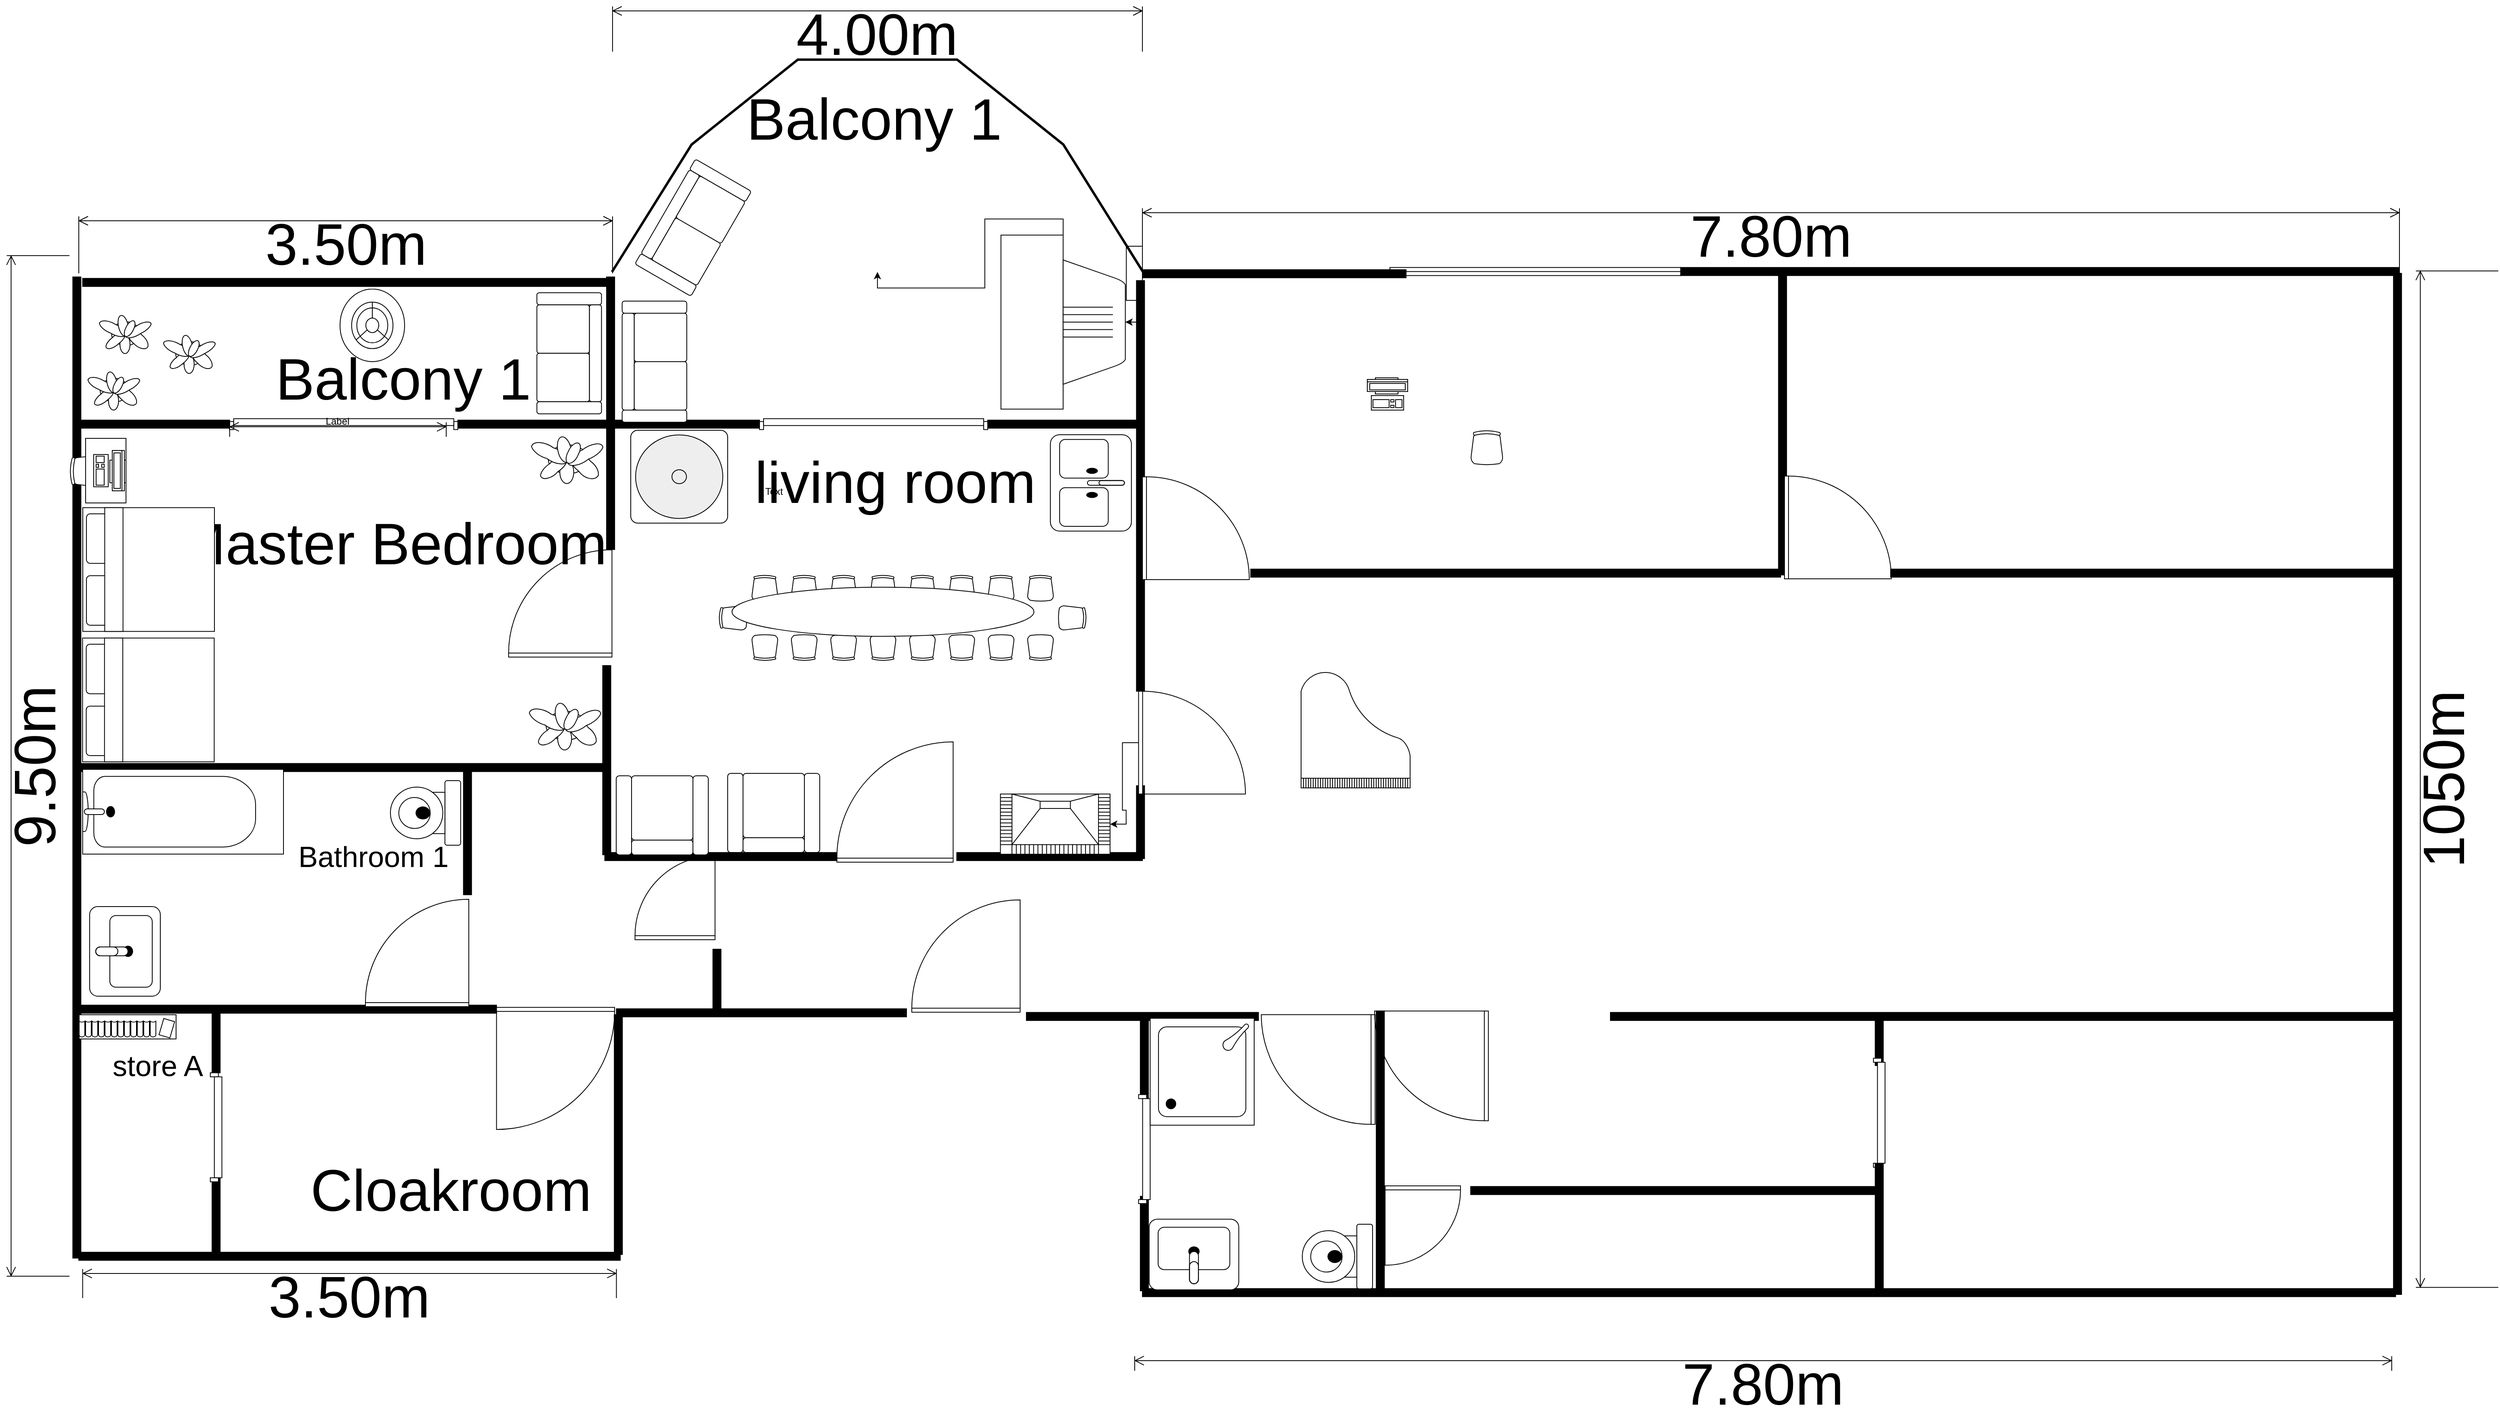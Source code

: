 <mxfile version="25.0.3">
  <diagram name="Page-1" id="38b20595-45e3-9b7f-d5ca-b57f44c5b66d">
    <mxGraphModel dx="2656" dy="1931" grid="1" gridSize="10" guides="1" tooltips="1" connect="1" arrows="1" fold="1" page="1" pageScale="1" pageWidth="1654" pageHeight="1169" background="none" math="0" shadow="0">
      <root>
        <mxCell id="0" />
        <mxCell id="1" parent="0" />
        <mxCell id="irirqcRPf4TgTm30CbJB-14" value="" style="verticalLabelPosition=bottom;html=1;verticalAlign=top;align=center;shape=mxgraph.floorplan.wall;fillColor=strokeColor;direction=south;container=0;" parent="1" vertex="1">
          <mxGeometry x="1618.765" y="1779.596" width="4.789" height="508.652" as="geometry" />
        </mxCell>
        <mxCell id="irirqcRPf4TgTm30CbJB-15" value="" style="verticalLabelPosition=bottom;html=1;verticalAlign=top;align=center;shape=mxgraph.floorplan.wall;fillColor=strokeColor;container=0;" parent="1" vertex="1">
          <mxGeometry x="306.562" y="1955.148" width="186.773" height="4.501" as="geometry" />
        </mxCell>
        <mxCell id="irirqcRPf4TgTm30CbJB-16" value="" style="verticalLabelPosition=bottom;html=1;verticalAlign=top;align=center;shape=mxgraph.floorplan.wall;fillColor=strokeColor;direction=south;container=0;" parent="1" vertex="1">
          <mxGeometry x="972.242" y="2688.868" width="4.789" height="297.089" as="geometry" />
        </mxCell>
        <mxCell id="irirqcRPf4TgTm30CbJB-17" value="" style="verticalLabelPosition=bottom;html=1;verticalAlign=top;align=center;shape=mxgraph.floorplan.doorLeft;aspect=fixed;direction=west;container=0;" parent="1" vertex="1">
          <mxGeometry x="838.772" y="2109.984" width="127.966" height="135.966" as="geometry" />
        </mxCell>
        <mxCell id="irirqcRPf4TgTm30CbJB-18" value="" style="verticalLabelPosition=bottom;html=1;verticalAlign=top;align=center;shape=mxgraph.floorplan.wall;fillColor=strokeColor;direction=south;container=0;" parent="1" vertex="1">
          <mxGeometry x="957.874" y="2256.459" width="4.789" height="130.818" as="geometry" />
        </mxCell>
        <mxCell id="irirqcRPf4TgTm30CbJB-19" value="" style="verticalLabelPosition=bottom;html=1;verticalAlign=top;align=center;shape=mxgraph.floorplan.wall;fillColor=strokeColor;container=0;" parent="1" vertex="1">
          <mxGeometry x="306.562" y="2380.526" width="651.313" height="4.501" as="geometry" />
        </mxCell>
        <mxCell id="irirqcRPf4TgTm30CbJB-20" value="" style="verticalLabelPosition=bottom;html=1;verticalAlign=top;align=center;shape=mxgraph.floorplan.wall;fillColor=strokeColor;container=0;" parent="1" vertex="1">
          <mxGeometry x="306.562" y="2679.865" width="517.219" height="4.501" as="geometry" />
        </mxCell>
        <mxCell id="irirqcRPf4TgTm30CbJB-21" value="" style="verticalLabelPosition=bottom;html=1;verticalAlign=top;align=center;shape=mxgraph.floorplan.wall;fillColor=strokeColor;direction=south;container=0;" parent="1" vertex="1">
          <mxGeometry x="785.468" y="2385.027" width="4.789" height="155.296" as="geometry" />
        </mxCell>
        <mxCell id="irirqcRPf4TgTm30CbJB-23" value="" style="verticalLabelPosition=bottom;html=1;verticalAlign=top;align=center;shape=mxgraph.floorplan.doorLeft;aspect=fixed;direction=west;container=0;" parent="1" vertex="1">
          <mxGeometry x="661.506" y="2543.001" width="127.966" height="135.966" as="geometry" />
        </mxCell>
        <mxCell id="irirqcRPf4TgTm30CbJB-24" value="" style="verticalLabelPosition=bottom;html=1;verticalAlign=top;align=center;shape=mxgraph.floorplan.wall;fillColor=strokeColor;direction=south;container=0;" parent="1" vertex="1">
          <mxGeometry x="957.874" y="2387.278" width="4.789" height="103.531" as="geometry" />
        </mxCell>
        <mxCell id="irirqcRPf4TgTm30CbJB-25" value="" style="verticalLabelPosition=bottom;html=1;verticalAlign=top;align=center;shape=mxgraph.floorplan.wall;fillColor=strokeColor;direction=south;container=0;" parent="1" vertex="1">
          <mxGeometry x="962.663" y="1959.65" width="4.789" height="153.046" as="geometry" />
        </mxCell>
        <mxCell id="irirqcRPf4TgTm30CbJB-26" value="" style="verticalLabelPosition=bottom;html=1;verticalAlign=top;align=center;shape=mxgraph.floorplan.doorLeft;aspect=fixed;direction=east;container=0;" parent="1" vertex="1">
          <mxGeometry x="823.78" y="2679.87" width="146.22" height="155.36" as="geometry" />
        </mxCell>
        <mxCell id="irirqcRPf4TgTm30CbJB-27" value="" style="verticalLabelPosition=bottom;html=1;verticalAlign=top;align=center;shape=mxgraph.floorplan.wall;fillColor=strokeColor;direction=south;container=0;" parent="1" vertex="1">
          <mxGeometry x="474.179" y="2679.865" width="4.789" height="81.024" as="geometry" />
        </mxCell>
        <mxCell id="irirqcRPf4TgTm30CbJB-29" value="" style="verticalLabelPosition=bottom;html=1;verticalAlign=top;align=center;shape=mxgraph.floorplan.wall;fillColor=strokeColor;direction=south;container=0;" parent="1" vertex="1">
          <mxGeometry x="474.179" y="2891.429" width="4.789" height="93.543" as="geometry" />
        </mxCell>
        <mxCell id="irirqcRPf4TgTm30CbJB-30" value="" style="verticalLabelPosition=bottom;html=1;verticalAlign=top;align=center;shape=mxgraph.floorplan.wall;fillColor=strokeColor;container=0;" parent="1" vertex="1">
          <mxGeometry x="775.89" y="1955.148" width="186.773" height="4.501" as="geometry" />
        </mxCell>
        <mxCell id="irirqcRPf4TgTm30CbJB-32" value="" style="verticalLabelPosition=bottom;html=1;verticalAlign=top;align=center;shape=mxgraph.floorplan.doorOverhead;container=0;" parent="1" vertex="1">
          <mxGeometry x="493.335" y="1950.647" width="282.555" height="13.504" as="geometry" />
        </mxCell>
        <mxCell id="irirqcRPf4TgTm30CbJB-33" value="" style="verticalLabelPosition=bottom;html=1;verticalAlign=top;align=center;shape=mxgraph.floorplan.doorOverhead;direction=south;container=0;" parent="1" vertex="1">
          <mxGeometry x="469.39" y="2760.889" width="14.367" height="135.04" as="geometry" />
        </mxCell>
        <mxCell id="irirqcRPf4TgTm30CbJB-34" value="" style="verticalLabelPosition=bottom;html=1;verticalAlign=top;align=center;shape=mxgraph.floorplan.wall;fillColor=strokeColor;container=0;" parent="1" vertex="1">
          <mxGeometry x="962.663" y="1955.148" width="186.773" height="4.501" as="geometry" />
        </mxCell>
        <mxCell id="irirqcRPf4TgTm30CbJB-35" value="" style="verticalLabelPosition=bottom;html=1;verticalAlign=top;align=center;shape=mxgraph.floorplan.wall;fillColor=strokeColor;container=0;" parent="1" vertex="1">
          <mxGeometry x="1431.992" y="1955.148" width="186.773" height="4.501" as="geometry" />
        </mxCell>
        <mxCell id="irirqcRPf4TgTm30CbJB-36" value="" style="verticalLabelPosition=bottom;html=1;verticalAlign=top;align=center;shape=mxgraph.floorplan.doorOverhead;container=0;" parent="1" vertex="1">
          <mxGeometry x="1149.437" y="1950.647" width="282.555" height="13.504" as="geometry" />
        </mxCell>
        <mxCell id="irirqcRPf4TgTm30CbJB-37" value="" style="verticalLabelPosition=bottom;html=1;verticalAlign=top;align=center;shape=mxgraph.floorplan.wall;fillColor=strokeColor;container=0;" parent="1" vertex="1">
          <mxGeometry x="972.242" y="2684.367" width="359.18" height="4.501" as="geometry" />
        </mxCell>
        <mxCell id="irirqcRPf4TgTm30CbJB-38" value="" style="verticalLabelPosition=bottom;html=1;verticalAlign=top;align=center;shape=mxgraph.floorplan.wall;fillColor=strokeColor;container=0;" parent="1" vertex="1">
          <mxGeometry x="1757.648" y="2139.704" width="656.102" height="4.501" as="geometry" />
        </mxCell>
        <mxCell id="irirqcRPf4TgTm30CbJB-39" value="" style="verticalLabelPosition=bottom;html=1;verticalAlign=top;align=center;shape=mxgraph.floorplan.wall;fillColor=strokeColor;direction=south;container=0;" parent="1" vertex="1">
          <mxGeometry x="962.663" y="1775.094" width="4.789" height="189.057" as="geometry" />
        </mxCell>
        <mxCell id="irirqcRPf4TgTm30CbJB-43" value="" style="verticalLabelPosition=bottom;html=1;verticalAlign=top;align=center;shape=mxgraph.floorplan.doorLeft;aspect=fixed;direction=west;container=0;" parent="1" vertex="1">
          <mxGeometry x="1245.22" y="2347.04" width="143.96" height="152.96" as="geometry" />
        </mxCell>
        <mxCell id="irirqcRPf4TgTm30CbJB-45" value="" style="verticalLabelPosition=bottom;html=1;verticalAlign=top;align=center;shape=mxgraph.floorplan.wall;fillColor=strokeColor;direction=south;container=0;" parent="1" vertex="1">
          <mxGeometry x="1618.765" y="2405.283" width="4.789" height="90.306" as="geometry" />
        </mxCell>
        <mxCell id="irirqcRPf4TgTm30CbJB-46" value="" style="verticalLabelPosition=bottom;html=1;verticalAlign=top;align=center;shape=mxgraph.floorplan.wall;fillColor=strokeColor;container=0;" parent="1" vertex="1">
          <mxGeometry x="957.874" y="2490.809" width="287.344" height="4.501" as="geometry" />
        </mxCell>
        <mxCell id="irirqcRPf4TgTm30CbJB-47" value="" style="verticalLabelPosition=bottom;html=1;verticalAlign=top;align=center;shape=mxgraph.floorplan.wall;fillColor=strokeColor;container=0;" parent="1" vertex="1">
          <mxGeometry x="2203.031" y="2688.868" width="976.969" height="4.501" as="geometry" />
        </mxCell>
        <mxCell id="irirqcRPf4TgTm30CbJB-48" value="" style="verticalLabelPosition=bottom;html=1;verticalAlign=top;align=center;shape=mxgraph.floorplan.doorLeft;aspect=fixed;direction=west;container=0;" parent="1" vertex="1">
          <mxGeometry x="1338" y="2543.37" width="134.12" height="142.5" as="geometry" />
        </mxCell>
        <mxCell id="irirqcRPf4TgTm30CbJB-49" value="" style="verticalLabelPosition=bottom;html=1;verticalAlign=top;align=center;shape=mxgraph.floorplan.doorLeft;aspect=fixed;direction=north;container=0;" parent="1" vertex="1">
          <mxGeometry x="1623.55" y="2022.67" width="135.3" height="127.33" as="geometry" />
        </mxCell>
        <mxCell id="irirqcRPf4TgTm30CbJB-50" value="" style="verticalLabelPosition=bottom;html=1;verticalAlign=top;align=center;shape=mxgraph.floorplan.wall;fillColor=strokeColor;container=0;" parent="1" vertex="1">
          <mxGeometry x="1393.679" y="2490.809" width="229.875" height="4.501" as="geometry" />
        </mxCell>
        <mxCell id="irirqcRPf4TgTm30CbJB-51" value="" style="verticalLabelPosition=bottom;html=1;verticalAlign=top;align=center;shape=mxgraph.floorplan.wall;fillColor=strokeColor;direction=south;container=0;" parent="1" vertex="1">
          <mxGeometry x="1915.687" y="2684.367" width="4.789" height="351.105" as="geometry" />
        </mxCell>
        <mxCell id="irirqcRPf4TgTm30CbJB-53" value="" style="verticalLabelPosition=bottom;html=1;verticalAlign=top;align=center;shape=mxgraph.floorplan.wall;fillColor=strokeColor;direction=south;container=0;" parent="1" vertex="1">
          <mxGeometry x="1623.554" y="2693.369" width="4.789" height="99.03" as="geometry" />
        </mxCell>
        <mxCell id="irirqcRPf4TgTm30CbJB-54" value="" style="verticalLabelPosition=bottom;html=1;verticalAlign=top;align=center;shape=mxgraph.floorplan.wall;fillColor=strokeColor;direction=south;container=0;" parent="1" vertex="1">
          <mxGeometry x="1623.554" y="2913.935" width="4.789" height="117.035" as="geometry" />
        </mxCell>
        <mxCell id="irirqcRPf4TgTm30CbJB-56" value="" style="verticalLabelPosition=bottom;html=1;verticalAlign=top;align=center;shape=mxgraph.floorplan.doorOverhead;direction=south;container=0;" parent="1" vertex="1">
          <mxGeometry x="1618.765" y="2787.898" width="14.367" height="135.04" as="geometry" />
        </mxCell>
        <mxCell id="irirqcRPf4TgTm30CbJB-57" value="Label" style="shape=dimension;direction=west;whiteSpace=wrap;html=1;align=center;points=[];verticalAlign=top;spacingTop=-15;labelBackgroundColor=none;container=0;" parent="1" vertex="1">
          <mxGeometry x="493.335" y="1955.148" width="268.188" height="18.005" as="geometry" />
        </mxCell>
        <mxCell id="irirqcRPf4TgTm30CbJB-60" value="" style="verticalLabelPosition=bottom;html=1;verticalAlign=top;align=center;shape=mxgraph.floorplan.wall;fillColor=strokeColor;container=0;" parent="1" vertex="1">
          <mxGeometry x="1479.882" y="2688.868" width="287.344" height="4.501" as="geometry" />
        </mxCell>
        <mxCell id="irirqcRPf4TgTm30CbJB-61" value="" style="verticalLabelPosition=bottom;html=1;verticalAlign=top;align=center;shape=mxgraph.floorplan.wall;fillColor=strokeColor;direction=south;container=0;" parent="1" vertex="1">
          <mxGeometry x="2413.75" y="1770.593" width="4.789" height="373.612" as="geometry" />
        </mxCell>
        <mxCell id="irirqcRPf4TgTm30CbJB-62" value="" style="verticalLabelPosition=bottom;html=1;verticalAlign=top;align=center;shape=mxgraph.floorplan.wall;fillColor=strokeColor;direction=south;container=0;" parent="1" vertex="1">
          <mxGeometry x="2533.476" y="2688.868" width="4.789" height="63.019" as="geometry" />
        </mxCell>
        <mxCell id="irirqcRPf4TgTm30CbJB-63" value="" style="verticalLabelPosition=bottom;html=1;verticalAlign=top;align=center;shape=mxgraph.floorplan.doorOverhead;direction=south;container=0;" parent="1" vertex="1">
          <mxGeometry x="2528.687" y="2742.884" width="14.367" height="135.04" as="geometry" />
        </mxCell>
        <mxCell id="irirqcRPf4TgTm30CbJB-64" value="" style="verticalLabelPosition=bottom;html=1;verticalAlign=top;align=center;shape=mxgraph.floorplan.wall;fillColor=strokeColor;direction=south;container=0;" parent="1" vertex="1">
          <mxGeometry x="2533.476" y="2873.423" width="4.789" height="157.547" as="geometry" />
        </mxCell>
        <mxCell id="liXmxX_6arM2h5B0cPEr-5" value="&lt;font style=&quot;font-size: 72px;&quot;&gt;3.50m&lt;/font&gt;" style="shape=dimension;direction=west;whiteSpace=wrap;html=1;align=center;points=[];verticalAlign=top;spacingTop=-15;labelBackgroundColor=none;container=0;" parent="1" vertex="1">
          <mxGeometry x="306.56" y="1700" width="660.89" height="70.59" as="geometry" />
        </mxCell>
        <mxCell id="liXmxX_6arM2h5B0cPEr-68" value="" style="edgeStyle=orthogonalEdgeStyle;rounded=0;orthogonalLoop=1;jettySize=auto;html=1;" parent="1" source="IXMa3B9ugrM5NLWrx69M-19" target="liXmxX_6arM2h5B0cPEr-50" edge="1">
          <mxGeometry relative="1" as="geometry" />
        </mxCell>
        <mxCell id="liXmxX_6arM2h5B0cPEr-6" value="&lt;font style=&quot;font-size: 72px;&quot;&gt;7.80m&lt;/font&gt;" style="shape=dimension;direction=west;whiteSpace=wrap;html=1;align=center;points=[];verticalAlign=top;spacingTop=-15;labelBackgroundColor=none;container=0;" parent="1" vertex="1">
          <mxGeometry x="1623.55" y="1690" width="1556.45" height="94.1" as="geometry" />
        </mxCell>
        <mxCell id="liXmxX_6arM2h5B0cPEr-9" value="&lt;font style=&quot;font-size: 72px;&quot;&gt;9.50m&lt;/font&gt;" style="shape=dimension;direction=west;whiteSpace=wrap;html=1;align=center;points=[];verticalAlign=top;spacingTop=-15;labelBackgroundColor=none;rotation=-90;container=0;" parent="1" vertex="1">
          <mxGeometry x="-376" y="2341.92" width="1264.26" height="77.77" as="geometry" />
        </mxCell>
        <mxCell id="liXmxX_6arM2h5B0cPEr-16" value="&lt;font style=&quot;font-size: 72px;&quot;&gt;3.50m&lt;/font&gt;" style="shape=dimension;direction=west;whiteSpace=wrap;html=1;align=center;points=[];verticalAlign=top;spacingTop=-15;labelBackgroundColor=none;container=0;" parent="1" vertex="1">
          <mxGeometry x="311.351" y="3003.962" width="660.891" height="36.011" as="geometry" />
        </mxCell>
        <mxCell id="irirqcRPf4TgTm30CbJB-10" value="" style="verticalLabelPosition=bottom;html=1;verticalAlign=top;align=center;shape=mxgraph.floorplan.wall;fillColor=strokeColor;container=0;" parent="1" vertex="1">
          <mxGeometry x="306.562" y="2985.957" width="670.469" height="4.501" as="geometry" />
        </mxCell>
        <mxCell id="irirqcRPf4TgTm30CbJB-11" value="" style="verticalLabelPosition=bottom;html=1;verticalAlign=top;align=center;shape=mxgraph.floorplan.wall;fillColor=strokeColor;direction=south;container=0;" parent="1" vertex="1">
          <mxGeometry x="301.773" y="1775.094" width="4.789" height="1215.364" as="geometry" />
        </mxCell>
        <mxCell id="irirqcRPf4TgTm30CbJB-12" value="" style="verticalLabelPosition=bottom;html=1;verticalAlign=top;align=center;shape=mxgraph.floorplan.wall;fillColor=strokeColor;container=0;" parent="1" vertex="1">
          <mxGeometry x="2290" y="1766.09" width="890" height="4.5" as="geometry" />
        </mxCell>
        <mxCell id="irirqcRPf4TgTm30CbJB-13" value="" style="verticalLabelPosition=bottom;html=1;verticalAlign=top;align=center;shape=mxgraph.floorplan.wall;fillColor=strokeColor;direction=south;container=0;" parent="1" vertex="1">
          <mxGeometry x="3175.211" y="1770.593" width="4.789" height="1264.879" as="geometry" />
        </mxCell>
        <mxCell id="liXmxX_6arM2h5B0cPEr-22" value="" style="verticalLabelPosition=bottom;html=1;verticalAlign=top;align=center;shape=mxgraph.floorplan.wall;fillColor=strokeColor;container=0;" parent="1" vertex="1">
          <mxGeometry x="1623.554" y="3030.97" width="1551.657" height="4.501" as="geometry" />
        </mxCell>
        <mxCell id="liXmxX_6arM2h5B0cPEr-24" value="&lt;font style=&quot;font-size: 72px;&quot;&gt;1050m&lt;/font&gt;" style="shape=dimension;direction=west;whiteSpace=wrap;html=1;align=center;points=[];verticalAlign=top;spacingTop=-15;labelBackgroundColor=none;rotation=-90;container=0;" parent="1" vertex="1">
          <mxGeometry x="2621.78" y="2346.14" width="1259.18" height="102.07" as="geometry" />
        </mxCell>
        <mxCell id="liXmxX_6arM2h5B0cPEr-25" value="&lt;font style=&quot;font-size: 72px;&quot;&gt;7.80m&lt;/font&gt;" style="shape=dimension;direction=west;whiteSpace=wrap;html=1;align=center;points=[];verticalAlign=top;spacingTop=-15;labelBackgroundColor=none;container=0;" parent="1" vertex="1">
          <mxGeometry x="1613.976" y="3111.995" width="1556.446" height="18.005" as="geometry" />
        </mxCell>
        <mxCell id="liXmxX_6arM2h5B0cPEr-36" value="" style="verticalLabelPosition=bottom;html=1;verticalAlign=top;align=center;shape=mxgraph.floorplan.wall;fillColor=strokeColor;container=0;" parent="1" vertex="1">
          <mxGeometry x="2030" y="2904.52" width="510" height="4.5" as="geometry" />
        </mxCell>
        <mxCell id="liXmxX_6arM2h5B0cPEr-37" value="" style="verticalLabelPosition=bottom;html=1;verticalAlign=top;align=center;shape=mxgraph.floorplan.wall;fillColor=strokeColor;container=0;" parent="1" vertex="1">
          <mxGeometry x="2550" y="2139.7" width="625.21" height="4.5" as="geometry" />
        </mxCell>
        <mxCell id="liXmxX_6arM2h5B0cPEr-39" value="" style="verticalLabelPosition=bottom;html=1;verticalAlign=top;align=center;shape=mxgraph.floorplan.doorLeft;aspect=fixed;direction=north;rotation=-180;container=0;" parent="1" vertex="1">
          <mxGeometry x="1767.23" y="2688.87" width="144.42" height="135.92" as="geometry" />
        </mxCell>
        <mxCell id="liXmxX_6arM2h5B0cPEr-42" value="" style="verticalLabelPosition=bottom;html=1;verticalAlign=top;align=center;shape=mxgraph.floorplan.doorLeft;aspect=fixed;direction=west;container=0;" parent="1" vertex="1">
          <mxGeometry x="995.271" y="2490.81" width="99.07" height="105.262" as="geometry" />
        </mxCell>
        <mxCell id="liXmxX_6arM2h5B0cPEr-43" value="" style="verticalLabelPosition=bottom;html=1;verticalAlign=top;align=center;shape=mxgraph.floorplan.wall;fillColor=strokeColor;direction=south;container=0;" parent="1" vertex="1">
          <mxGeometry x="1094.339" y="2607.844" width="4.789" height="76.523" as="geometry" />
        </mxCell>
        <mxCell id="liXmxX_6arM2h5B0cPEr-50" value="" style="verticalLabelPosition=bottom;html=1;verticalAlign=top;align=center;shape=mxgraph.floorplan.windowBay;strokeWidth=3;aspect=fixed;rotation=-180;container=0;" parent="1" vertex="1">
          <mxGeometry x="966.74" y="1505.83" width="657.52" height="263.01" as="geometry" />
        </mxCell>
        <mxCell id="liXmxX_6arM2h5B0cPEr-51" value="" style="verticalLabelPosition=bottom;html=1;verticalAlign=top;align=center;shape=mxgraph.floorplan.wall;fillColor=strokeColor;container=0;" parent="1" vertex="1">
          <mxGeometry x="311.351" y="1779.596" width="656.102" height="4.501" as="geometry" />
        </mxCell>
        <mxCell id="liXmxX_6arM2h5B0cPEr-52" value="&lt;font style=&quot;font-size: 72px;&quot;&gt;4.00m&lt;/font&gt;" style="shape=dimension;direction=west;whiteSpace=wrap;html=1;align=center;points=[];verticalAlign=top;spacingTop=-15;labelBackgroundColor=none;container=0;" parent="1" vertex="1">
          <mxGeometry x="967.45" y="1440" width="656.1" height="56.01" as="geometry" />
        </mxCell>
        <mxCell id="liXmxX_6arM2h5B0cPEr-54" value="Text" style="text;html=1;align=center;verticalAlign=middle;resizable=0;points=[];autosize=1;strokeColor=none;fillColor=none;container=0;" parent="1" vertex="1">
          <mxGeometry x="1142.253" y="2026.27" width="50" height="30" as="geometry" />
        </mxCell>
        <mxCell id="liXmxX_6arM2h5B0cPEr-56" value="&lt;font style=&quot;font-size: 72px;&quot;&gt;living room&lt;/font&gt;" style="text;html=1;align=center;verticalAlign=middle;resizable=0;points=[];autosize=1;strokeColor=none;fillColor=none;container=0;" parent="1" vertex="1">
          <mxGeometry x="1132.204" y="1980.353" width="370" height="100" as="geometry" />
        </mxCell>
        <mxCell id="liXmxX_6arM2h5B0cPEr-57" value="&lt;font style=&quot;font-size: 72px;&quot;&gt;Balcony 1&lt;/font&gt;" style="text;html=1;align=center;verticalAlign=middle;resizable=0;points=[];autosize=1;strokeColor=none;fillColor=none;container=0;" parent="1" vertex="1">
          <mxGeometry x="537.61" y="1851.617" width="340" height="100" as="geometry" />
        </mxCell>
        <mxCell id="liXmxX_6arM2h5B0cPEr-58" value="&lt;font style=&quot;font-size: 72px;&quot;&gt;Balcony 1&lt;/font&gt;" style="text;html=1;align=center;verticalAlign=middle;resizable=0;points=[];autosize=1;strokeColor=none;fillColor=none;container=0;" parent="1" vertex="1">
          <mxGeometry x="1120.719" y="1529.997" width="340" height="100" as="geometry" />
        </mxCell>
        <mxCell id="liXmxX_6arM2h5B0cPEr-59" value="&lt;font style=&quot;font-size: 72px;&quot;&gt;Master Bedroom&lt;/font&gt;" style="text;html=1;align=center;verticalAlign=middle;resizable=0;points=[];autosize=1;strokeColor=none;fillColor=none;container=0;" parent="1" vertex="1">
          <mxGeometry x="413.574" y="2056.266" width="560" height="100" as="geometry" />
        </mxCell>
        <mxCell id="liXmxX_6arM2h5B0cPEr-60" value="&lt;font style=&quot;font-size: 36px;&quot;&gt;Bathroom 1&lt;/font&gt;" style="text;html=1;align=center;verticalAlign=middle;resizable=0;points=[];autosize=1;strokeColor=none;fillColor=none;container=0;" parent="1" vertex="1">
          <mxGeometry x="565.886" y="2463.064" width="210" height="60" as="geometry" />
        </mxCell>
        <mxCell id="liXmxX_6arM2h5B0cPEr-61" value="&lt;font style=&quot;font-size: 36px;&quot;&gt;store A&lt;/font&gt;" style="text;html=1;align=center;verticalAlign=middle;resizable=0;points=[];autosize=1;strokeColor=none;fillColor=none;container=0;" parent="1" vertex="1">
          <mxGeometry x="334.18" y="2722.331" width="140" height="60" as="geometry" />
        </mxCell>
        <mxCell id="liXmxX_6arM2h5B0cPEr-62" value="&lt;font style=&quot;font-size: 72px;&quot;&gt;Cloakroom&lt;/font&gt;" style="text;html=1;align=center;verticalAlign=middle;resizable=0;points=[];autosize=1;strokeColor=none;fillColor=none;container=0;" parent="1" vertex="1">
          <mxGeometry x="582.182" y="2856.768" width="370" height="100" as="geometry" />
        </mxCell>
        <mxCell id="liXmxX_6arM2h5B0cPEr-66" value="" style="verticalLabelPosition=bottom;html=1;verticalAlign=top;align=center;shape=mxgraph.floorplan.window;" parent="1" vertex="1">
          <mxGeometry x="1930" y="1763.34" width="360" height="10" as="geometry" />
        </mxCell>
        <mxCell id="liXmxX_6arM2h5B0cPEr-67" value="" style="verticalLabelPosition=bottom;html=1;verticalAlign=top;align=center;shape=mxgraph.floorplan.wall;fillColor=strokeColor;container=0;" parent="1" vertex="1">
          <mxGeometry x="1623.55" y="1768.84" width="326.45" height="4.5" as="geometry" />
        </mxCell>
        <mxCell id="liXmxX_6arM2h5B0cPEr-69" value="" style="verticalLabelPosition=bottom;html=1;verticalAlign=top;align=center;shape=mxgraph.floorplan.doorLeft;aspect=fixed;direction=north;container=0;" parent="1" vertex="1">
          <mxGeometry x="2418.54" y="2021.7" width="135.3" height="127.33" as="geometry" />
        </mxCell>
        <mxCell id="liXmxX_6arM2h5B0cPEr-117" value="" style="edgeStyle=orthogonalEdgeStyle;rounded=0;orthogonalLoop=1;jettySize=auto;html=1;" parent="1" source="liXmxX_6arM2h5B0cPEr-70" target="liXmxX_6arM2h5B0cPEr-116" edge="1">
          <mxGeometry relative="1" as="geometry" />
        </mxCell>
        <mxCell id="liXmxX_6arM2h5B0cPEr-70" value="" style="verticalLabelPosition=bottom;html=1;verticalAlign=top;align=center;shape=mxgraph.floorplan.doorLeft;aspect=fixed;direction=north;container=0;" parent="1" vertex="1">
          <mxGeometry x="1618.77" y="2288.25" width="135.3" height="127.33" as="geometry" />
        </mxCell>
        <mxCell id="liXmxX_6arM2h5B0cPEr-71" value="" style="verticalLabelPosition=bottom;html=1;verticalAlign=top;align=center;shape=mxgraph.floorplan.doorLeft;aspect=fixed;direction=north;rotation=-180;container=0;" parent="1" vertex="1">
          <mxGeometry x="1907.48" y="2684.37" width="144.42" height="135.92" as="geometry" />
        </mxCell>
        <mxCell id="liXmxX_6arM2h5B0cPEr-72" value="" style="verticalLabelPosition=bottom;html=1;verticalAlign=top;align=center;shape=mxgraph.floorplan.doorLeft;aspect=fixed;direction=north;rotation=90;container=0;" parent="1" vertex="1">
          <mxGeometry x="1921.13" y="2903.87" width="99.17" height="93.33" as="geometry" />
        </mxCell>
        <mxCell id="liXmxX_6arM2h5B0cPEr-112" value="" style="group" parent="1" vertex="1" connectable="0">
          <mxGeometry x="1099.13" y="2144.2" width="564" height="225.8" as="geometry" />
        </mxCell>
        <mxCell id="liXmxX_6arM2h5B0cPEr-93" value="" style="verticalLabelPosition=bottom;html=1;verticalAlign=top;align=center;shape=mxgraph.floorplan.office_chair;shadow=0;" parent="liXmxX_6arM2h5B0cPEr-112" vertex="1">
          <mxGeometry x="40.634" width="32.507" height="32.692" as="geometry" />
        </mxCell>
        <mxCell id="liXmxX_6arM2h5B0cPEr-94" value="" style="verticalLabelPosition=bottom;html=1;verticalAlign=top;align=center;shape=mxgraph.floorplan.office_chair;shadow=0;direction=west;" parent="liXmxX_6arM2h5B0cPEr-112" vertex="1">
          <mxGeometry x="40.634" y="73.746" width="32.507" height="32.692" as="geometry" />
        </mxCell>
        <mxCell id="liXmxX_6arM2h5B0cPEr-95" value="" style="verticalLabelPosition=bottom;html=1;verticalAlign=top;align=center;shape=mxgraph.floorplan.office_chair;shadow=0;direction=north;" parent="liXmxX_6arM2h5B0cPEr-112" vertex="1">
          <mxGeometry y="38.013" width="34.945" height="30.411" as="geometry" />
        </mxCell>
        <mxCell id="liXmxX_6arM2h5B0cPEr-96" value="" style="verticalLabelPosition=bottom;html=1;verticalAlign=top;align=center;shape=mxgraph.floorplan.office_chair;shadow=0;direction=south" parent="liXmxX_6arM2h5B0cPEr-112" vertex="1">
          <mxGeometry x="420.156" y="38.013" width="34.945" height="30.411" as="geometry" />
        </mxCell>
        <mxCell id="liXmxX_6arM2h5B0cPEr-97" value="" style="verticalLabelPosition=bottom;html=1;verticalAlign=top;align=center;shape=mxgraph.floorplan.office_chair;shadow=0;" parent="liXmxX_6arM2h5B0cPEr-112" vertex="1">
          <mxGeometry x="89.395" width="32.507" height="32.692" as="geometry" />
        </mxCell>
        <mxCell id="liXmxX_6arM2h5B0cPEr-98" value="" style="verticalLabelPosition=bottom;html=1;verticalAlign=top;align=center;shape=mxgraph.floorplan.office_chair;shadow=0;direction=west;" parent="liXmxX_6arM2h5B0cPEr-112" vertex="1">
          <mxGeometry x="89.395" y="73.746" width="32.507" height="32.692" as="geometry" />
        </mxCell>
        <mxCell id="liXmxX_6arM2h5B0cPEr-99" value="" style="verticalLabelPosition=bottom;html=1;verticalAlign=top;align=center;shape=mxgraph.floorplan.office_chair;shadow=0;" parent="liXmxX_6arM2h5B0cPEr-112" vertex="1">
          <mxGeometry x="138.156" width="32.507" height="32.692" as="geometry" />
        </mxCell>
        <mxCell id="liXmxX_6arM2h5B0cPEr-100" value="" style="verticalLabelPosition=bottom;html=1;verticalAlign=top;align=center;shape=mxgraph.floorplan.office_chair;shadow=0;direction=west;" parent="liXmxX_6arM2h5B0cPEr-112" vertex="1">
          <mxGeometry x="138.156" y="73.746" width="32.507" height="32.692" as="geometry" />
        </mxCell>
        <mxCell id="liXmxX_6arM2h5B0cPEr-101" value="" style="verticalLabelPosition=bottom;html=1;verticalAlign=top;align=center;shape=mxgraph.floorplan.office_chair;shadow=0;" parent="liXmxX_6arM2h5B0cPEr-112" vertex="1">
          <mxGeometry x="186.916" width="32.507" height="32.692" as="geometry" />
        </mxCell>
        <mxCell id="liXmxX_6arM2h5B0cPEr-102" value="" style="verticalLabelPosition=bottom;html=1;verticalAlign=top;align=center;shape=mxgraph.floorplan.office_chair;shadow=0;direction=west;" parent="liXmxX_6arM2h5B0cPEr-112" vertex="1">
          <mxGeometry x="186.916" y="73.746" width="32.507" height="32.692" as="geometry" />
        </mxCell>
        <mxCell id="liXmxX_6arM2h5B0cPEr-103" value="" style="verticalLabelPosition=bottom;html=1;verticalAlign=top;align=center;shape=mxgraph.floorplan.office_chair;shadow=0;" parent="liXmxX_6arM2h5B0cPEr-112" vertex="1">
          <mxGeometry x="235.677" width="32.507" height="32.692" as="geometry" />
        </mxCell>
        <mxCell id="liXmxX_6arM2h5B0cPEr-104" value="" style="verticalLabelPosition=bottom;html=1;verticalAlign=top;align=center;shape=mxgraph.floorplan.office_chair;shadow=0;direction=west;" parent="liXmxX_6arM2h5B0cPEr-112" vertex="1">
          <mxGeometry x="235.677" y="73.746" width="32.507" height="32.692" as="geometry" />
        </mxCell>
        <mxCell id="liXmxX_6arM2h5B0cPEr-105" value="" style="verticalLabelPosition=bottom;html=1;verticalAlign=top;align=center;shape=mxgraph.floorplan.office_chair;shadow=0;" parent="liXmxX_6arM2h5B0cPEr-112" vertex="1">
          <mxGeometry x="284.438" width="32.507" height="32.692" as="geometry" />
        </mxCell>
        <mxCell id="liXmxX_6arM2h5B0cPEr-106" value="" style="verticalLabelPosition=bottom;html=1;verticalAlign=top;align=center;shape=mxgraph.floorplan.office_chair;shadow=0;direction=west;" parent="liXmxX_6arM2h5B0cPEr-112" vertex="1">
          <mxGeometry x="284.438" y="73.746" width="32.507" height="32.692" as="geometry" />
        </mxCell>
        <mxCell id="liXmxX_6arM2h5B0cPEr-107" value="" style="verticalLabelPosition=bottom;html=1;verticalAlign=top;align=center;shape=mxgraph.floorplan.office_chair;shadow=0;" parent="liXmxX_6arM2h5B0cPEr-112" vertex="1">
          <mxGeometry x="333.199" width="32.507" height="32.692" as="geometry" />
        </mxCell>
        <mxCell id="liXmxX_6arM2h5B0cPEr-108" value="" style="verticalLabelPosition=bottom;html=1;verticalAlign=top;align=center;shape=mxgraph.floorplan.office_chair;shadow=0;direction=west;" parent="liXmxX_6arM2h5B0cPEr-112" vertex="1">
          <mxGeometry x="333.199" y="73.746" width="32.507" height="32.692" as="geometry" />
        </mxCell>
        <mxCell id="liXmxX_6arM2h5B0cPEr-109" value="" style="verticalLabelPosition=bottom;html=1;verticalAlign=top;align=center;shape=mxgraph.floorplan.office_chair;shadow=0;" parent="liXmxX_6arM2h5B0cPEr-112" vertex="1">
          <mxGeometry x="381.96" width="32.507" height="32.692" as="geometry" />
        </mxCell>
        <mxCell id="liXmxX_6arM2h5B0cPEr-110" value="" style="verticalLabelPosition=bottom;html=1;verticalAlign=top;align=center;shape=mxgraph.floorplan.office_chair;shadow=0;direction=west;" parent="liXmxX_6arM2h5B0cPEr-112" vertex="1">
          <mxGeometry x="381.96" y="73.746" width="32.507" height="32.692" as="geometry" />
        </mxCell>
        <mxCell id="liXmxX_6arM2h5B0cPEr-111" value="" style="shape=ellipse;shadow=0;html=1;" parent="liXmxX_6arM2h5B0cPEr-112" vertex="1">
          <mxGeometry x="16.254" y="15.205" width="373.833" height="60.822" as="geometry" />
        </mxCell>
        <mxCell id="liXmxX_6arM2h5B0cPEr-113" value="" style="verticalLabelPosition=bottom;html=1;verticalAlign=top;align=center;shape=mxgraph.floorplan.water_cooler;" parent="1" vertex="1">
          <mxGeometry x="990" y="1965" width="120" height="115" as="geometry" />
        </mxCell>
        <mxCell id="liXmxX_6arM2h5B0cPEr-114" value="" style="verticalLabelPosition=bottom;html=1;verticalAlign=top;align=center;shape=mxgraph.floorplan.sofa;rotation=-180;" parent="1" vertex="1">
          <mxGeometry x="972" y="2393" width="114" height="98" as="geometry" />
        </mxCell>
        <mxCell id="liXmxX_6arM2h5B0cPEr-115" value="" style="verticalLabelPosition=bottom;html=1;verticalAlign=top;align=center;shape=mxgraph.floorplan.sofa;rotation=-180;" parent="1" vertex="1">
          <mxGeometry x="1110" y="2390.04" width="114" height="98" as="geometry" />
        </mxCell>
        <mxCell id="liXmxX_6arM2h5B0cPEr-116" value="" style="verticalLabelPosition=bottom;html=1;verticalAlign=top;align=center;shape=mxgraph.floorplan.fireplace;rotation=-180;" parent="1" vertex="1">
          <mxGeometry x="1447.748" y="2415.575" width="135.706" height="74.576" as="geometry" />
        </mxCell>
        <mxCell id="IXMa3B9ugrM5NLWrx69M-1" value="" style="verticalLabelPosition=bottom;html=1;verticalAlign=top;align=center;shape=mxgraph.floorplan.workstation;" vertex="1" parent="1">
          <mxGeometry x="1902" y="1900" width="50" height="40" as="geometry" />
        </mxCell>
        <mxCell id="IXMa3B9ugrM5NLWrx69M-3" value="" style="verticalLabelPosition=bottom;html=1;verticalAlign=top;align=center;shape=mxgraph.floorplan.office_chair;" vertex="1" parent="1">
          <mxGeometry x="2030" y="1965" width="40" height="43" as="geometry" />
        </mxCell>
        <mxCell id="IXMa3B9ugrM5NLWrx69M-4" value="" style="verticalLabelPosition=bottom;html=1;verticalAlign=top;align=center;shape=mxgraph.floorplan.bed_double;rotation=-90;" vertex="1" parent="1">
          <mxGeometry x="316.07" y="2217.52" width="153.32" height="163.01" as="geometry" />
        </mxCell>
        <mxCell id="IXMa3B9ugrM5NLWrx69M-2" value="" style="verticalLabelPosition=bottom;html=1;verticalAlign=top;align=center;shape=mxgraph.floorplan.sink_double2;rotation=90;" vertex="1" parent="1">
          <mxGeometry x="1500" y="1980.0" width="119.47" height="100.35" as="geometry" />
        </mxCell>
        <mxCell id="IXMa3B9ugrM5NLWrx69M-5" value="" style="verticalLabelPosition=bottom;html=1;verticalAlign=top;align=center;shape=mxgraph.floorplan.bathtub2;" vertex="1" parent="1">
          <mxGeometry x="311.35" y="2385.03" width="248.65" height="104.97" as="geometry" />
        </mxCell>
        <mxCell id="IXMa3B9ugrM5NLWrx69M-6" value="" style="verticalLabelPosition=bottom;html=1;verticalAlign=top;align=center;shape=mxgraph.floorplan.shower2;" vertex="1" parent="1">
          <mxGeometry x="1633.13" y="2693.37" width="128.8" height="132.45" as="geometry" />
        </mxCell>
        <mxCell id="IXMa3B9ugrM5NLWrx69M-8" value="" style="verticalLabelPosition=bottom;html=1;verticalAlign=top;align=center;shape=mxgraph.floorplan.sink_22;rotation=90;direction=south;" vertex="1" parent="1">
          <mxGeometry x="1643.62" y="2930.49" width="87.5" height="110.97" as="geometry" />
        </mxCell>
        <mxCell id="IXMa3B9ugrM5NLWrx69M-9" value="" style="verticalLabelPosition=bottom;html=1;verticalAlign=top;align=center;shape=mxgraph.floorplan.toilet;rotation=90;" vertex="1" parent="1">
          <mxGeometry x="1825" y="2945" width="80" height="87" as="geometry" />
        </mxCell>
        <mxCell id="IXMa3B9ugrM5NLWrx69M-10" value="" style="verticalLabelPosition=bottom;html=1;verticalAlign=top;align=center;shape=mxgraph.floorplan.sink_22;rotation=-180;direction=south;" vertex="1" parent="1">
          <mxGeometry x="320" y="2555" width="87.5" height="110.97" as="geometry" />
        </mxCell>
        <mxCell id="IXMa3B9ugrM5NLWrx69M-11" value="" style="verticalLabelPosition=bottom;html=1;verticalAlign=top;align=center;shape=mxgraph.floorplan.toilet;rotation=90;" vertex="1" parent="1">
          <mxGeometry x="695.89" y="2395.54" width="80" height="87" as="geometry" />
        </mxCell>
        <mxCell id="IXMa3B9ugrM5NLWrx69M-12" value="" style="verticalLabelPosition=bottom;html=1;verticalAlign=top;align=center;shape=mxgraph.floorplan.plant;" vertex="1" parent="1">
          <mxGeometry x="334.18" y="1820" width="55.82" height="50" as="geometry" />
        </mxCell>
        <mxCell id="IXMa3B9ugrM5NLWrx69M-13" value="" style="verticalLabelPosition=bottom;html=1;verticalAlign=top;align=center;shape=mxgraph.floorplan.floor_lamp;" vertex="1" parent="1">
          <mxGeometry x="630" y="1790" width="80" height="90" as="geometry" />
        </mxCell>
        <mxCell id="IXMa3B9ugrM5NLWrx69M-14" value="" style="verticalLabelPosition=bottom;html=1;verticalAlign=top;align=center;shape=mxgraph.floorplan.couch;rotation=90;" vertex="1" parent="1">
          <mxGeometry x="838.77" y="1829.62" width="150" height="80" as="geometry" />
        </mxCell>
        <mxCell id="IXMa3B9ugrM5NLWrx69M-16" value="" style="verticalLabelPosition=bottom;html=1;verticalAlign=top;align=center;shape=mxgraph.floorplan.plant;" vertex="1" parent="1">
          <mxGeometry x="320" y="1890" width="55.82" height="50" as="geometry" />
        </mxCell>
        <mxCell id="IXMa3B9ugrM5NLWrx69M-17" value="" style="verticalLabelPosition=bottom;html=1;verticalAlign=top;align=center;shape=mxgraph.floorplan.plant;" vertex="1" parent="1">
          <mxGeometry x="413.57" y="1844.62" width="55.82" height="50" as="geometry" />
        </mxCell>
        <mxCell id="IXMa3B9ugrM5NLWrx69M-18" value="" style="verticalLabelPosition=bottom;html=1;verticalAlign=top;align=center;shape=mxgraph.floorplan.bookcase;" vertex="1" parent="1">
          <mxGeometry x="307" y="2689" width="120" height="30" as="geometry" />
        </mxCell>
        <mxCell id="IXMa3B9ugrM5NLWrx69M-20" value="" style="edgeStyle=orthogonalEdgeStyle;rounded=0;orthogonalLoop=1;jettySize=auto;html=1;" edge="1" parent="1" source="liXmxX_6arM2h5B0cPEr-6" target="IXMa3B9ugrM5NLWrx69M-19">
          <mxGeometry relative="1" as="geometry">
            <mxPoint x="2402" y="1690" as="sourcePoint" />
            <mxPoint x="1296" y="1769" as="targetPoint" />
          </mxGeometry>
        </mxCell>
        <mxCell id="IXMa3B9ugrM5NLWrx69M-19" value="" style="verticalLabelPosition=bottom;html=1;verticalAlign=top;align=center;shape=mxgraph.floorplan.flat_tv;rotation=90;" vertex="1" parent="1">
          <mxGeometry x="1417.59" y="1754" width="215.57" height="154" as="geometry" />
        </mxCell>
        <mxCell id="IXMa3B9ugrM5NLWrx69M-22" value="" style="verticalLabelPosition=bottom;html=1;verticalAlign=top;align=center;shape=mxgraph.floorplan.couch;rotation=-60;" vertex="1" parent="1">
          <mxGeometry x="992.25" y="1674" width="150" height="80" as="geometry" />
        </mxCell>
        <mxCell id="IXMa3B9ugrM5NLWrx69M-23" value="" style="verticalLabelPosition=bottom;html=1;verticalAlign=top;align=center;shape=mxgraph.floorplan.couch;rotation=-90;" vertex="1" parent="1">
          <mxGeometry x="944.34" y="1840" width="150" height="80" as="geometry" />
        </mxCell>
        <mxCell id="IXMa3B9ugrM5NLWrx69M-24" value="" style="verticalLabelPosition=bottom;html=1;verticalAlign=top;align=center;shape=mxgraph.floorplan.bed_double;rotation=-90;" vertex="1" parent="1">
          <mxGeometry x="316.35" y="2056" width="153.32" height="163.01" as="geometry" />
        </mxCell>
        <mxCell id="IXMa3B9ugrM5NLWrx69M-25" value="" style="verticalLabelPosition=bottom;html=1;verticalAlign=top;align=center;shape=mxgraph.floorplan.plant;" vertex="1" parent="1">
          <mxGeometry x="870" y="1970" width="77" height="61" as="geometry" />
        </mxCell>
        <mxCell id="IXMa3B9ugrM5NLWrx69M-26" value="" style="verticalLabelPosition=bottom;html=1;verticalAlign=top;align=center;shape=mxgraph.floorplan.plant;" vertex="1" parent="1">
          <mxGeometry x="867.34" y="2300" width="77" height="61" as="geometry" />
        </mxCell>
        <mxCell id="IXMa3B9ugrM5NLWrx69M-28" value="" style="verticalLabelPosition=bottom;html=1;verticalAlign=top;align=center;shape=mxgraph.floorplan.piano;" vertex="1" parent="1">
          <mxGeometry x="1820" y="2265" width="135" height="143" as="geometry" />
        </mxCell>
        <mxCell id="IXMa3B9ugrM5NLWrx69M-32" value="" style="group;rotation=-90;" vertex="1" connectable="0" parent="1">
          <mxGeometry x="290" y="1980" width="80" height="70" as="geometry" />
        </mxCell>
        <mxCell id="IXMa3B9ugrM5NLWrx69M-29" value="" style="verticalLabelPosition=bottom;html=1;verticalAlign=top;align=center;shape=mxgraph.floorplan.office_chair;shadow=0;rotation=-90;" vertex="1" parent="IXMa3B9ugrM5NLWrx69M-32">
          <mxGeometry x="7" y="14" width="40" height="43" as="geometry" />
        </mxCell>
        <mxCell id="IXMa3B9ugrM5NLWrx69M-30" value="" style="shape=rect;shadow=0;html=1;rotation=-90;" vertex="1" parent="IXMa3B9ugrM5NLWrx69M-32">
          <mxGeometry x="10" y="10" width="80" height="50" as="geometry" />
        </mxCell>
        <mxCell id="IXMa3B9ugrM5NLWrx69M-31" value="" style="verticalLabelPosition=bottom;html=1;verticalAlign=top;align=center;shape=mxgraph.floorplan.workstation;shadow=0;flipV=1;rotation=-90;" vertex="1" parent="IXMa3B9ugrM5NLWrx69M-32">
          <mxGeometry x="30" y="15" width="50" height="40" as="geometry" />
        </mxCell>
      </root>
    </mxGraphModel>
  </diagram>
</mxfile>
